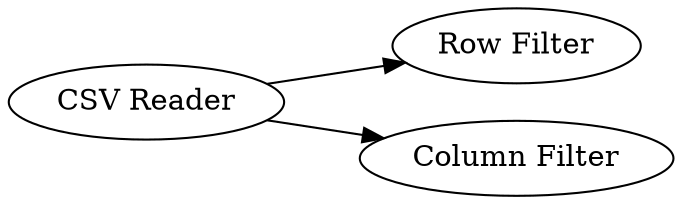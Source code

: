 digraph {
	"3474142952390871581_2" [label="Row Filter"]
	"3474142952390871581_1" [label="CSV Reader"]
	"3474142952390871581_3" [label="Column Filter"]
	"3474142952390871581_1" -> "3474142952390871581_2"
	"3474142952390871581_1" -> "3474142952390871581_3"
	rankdir=LR
}

